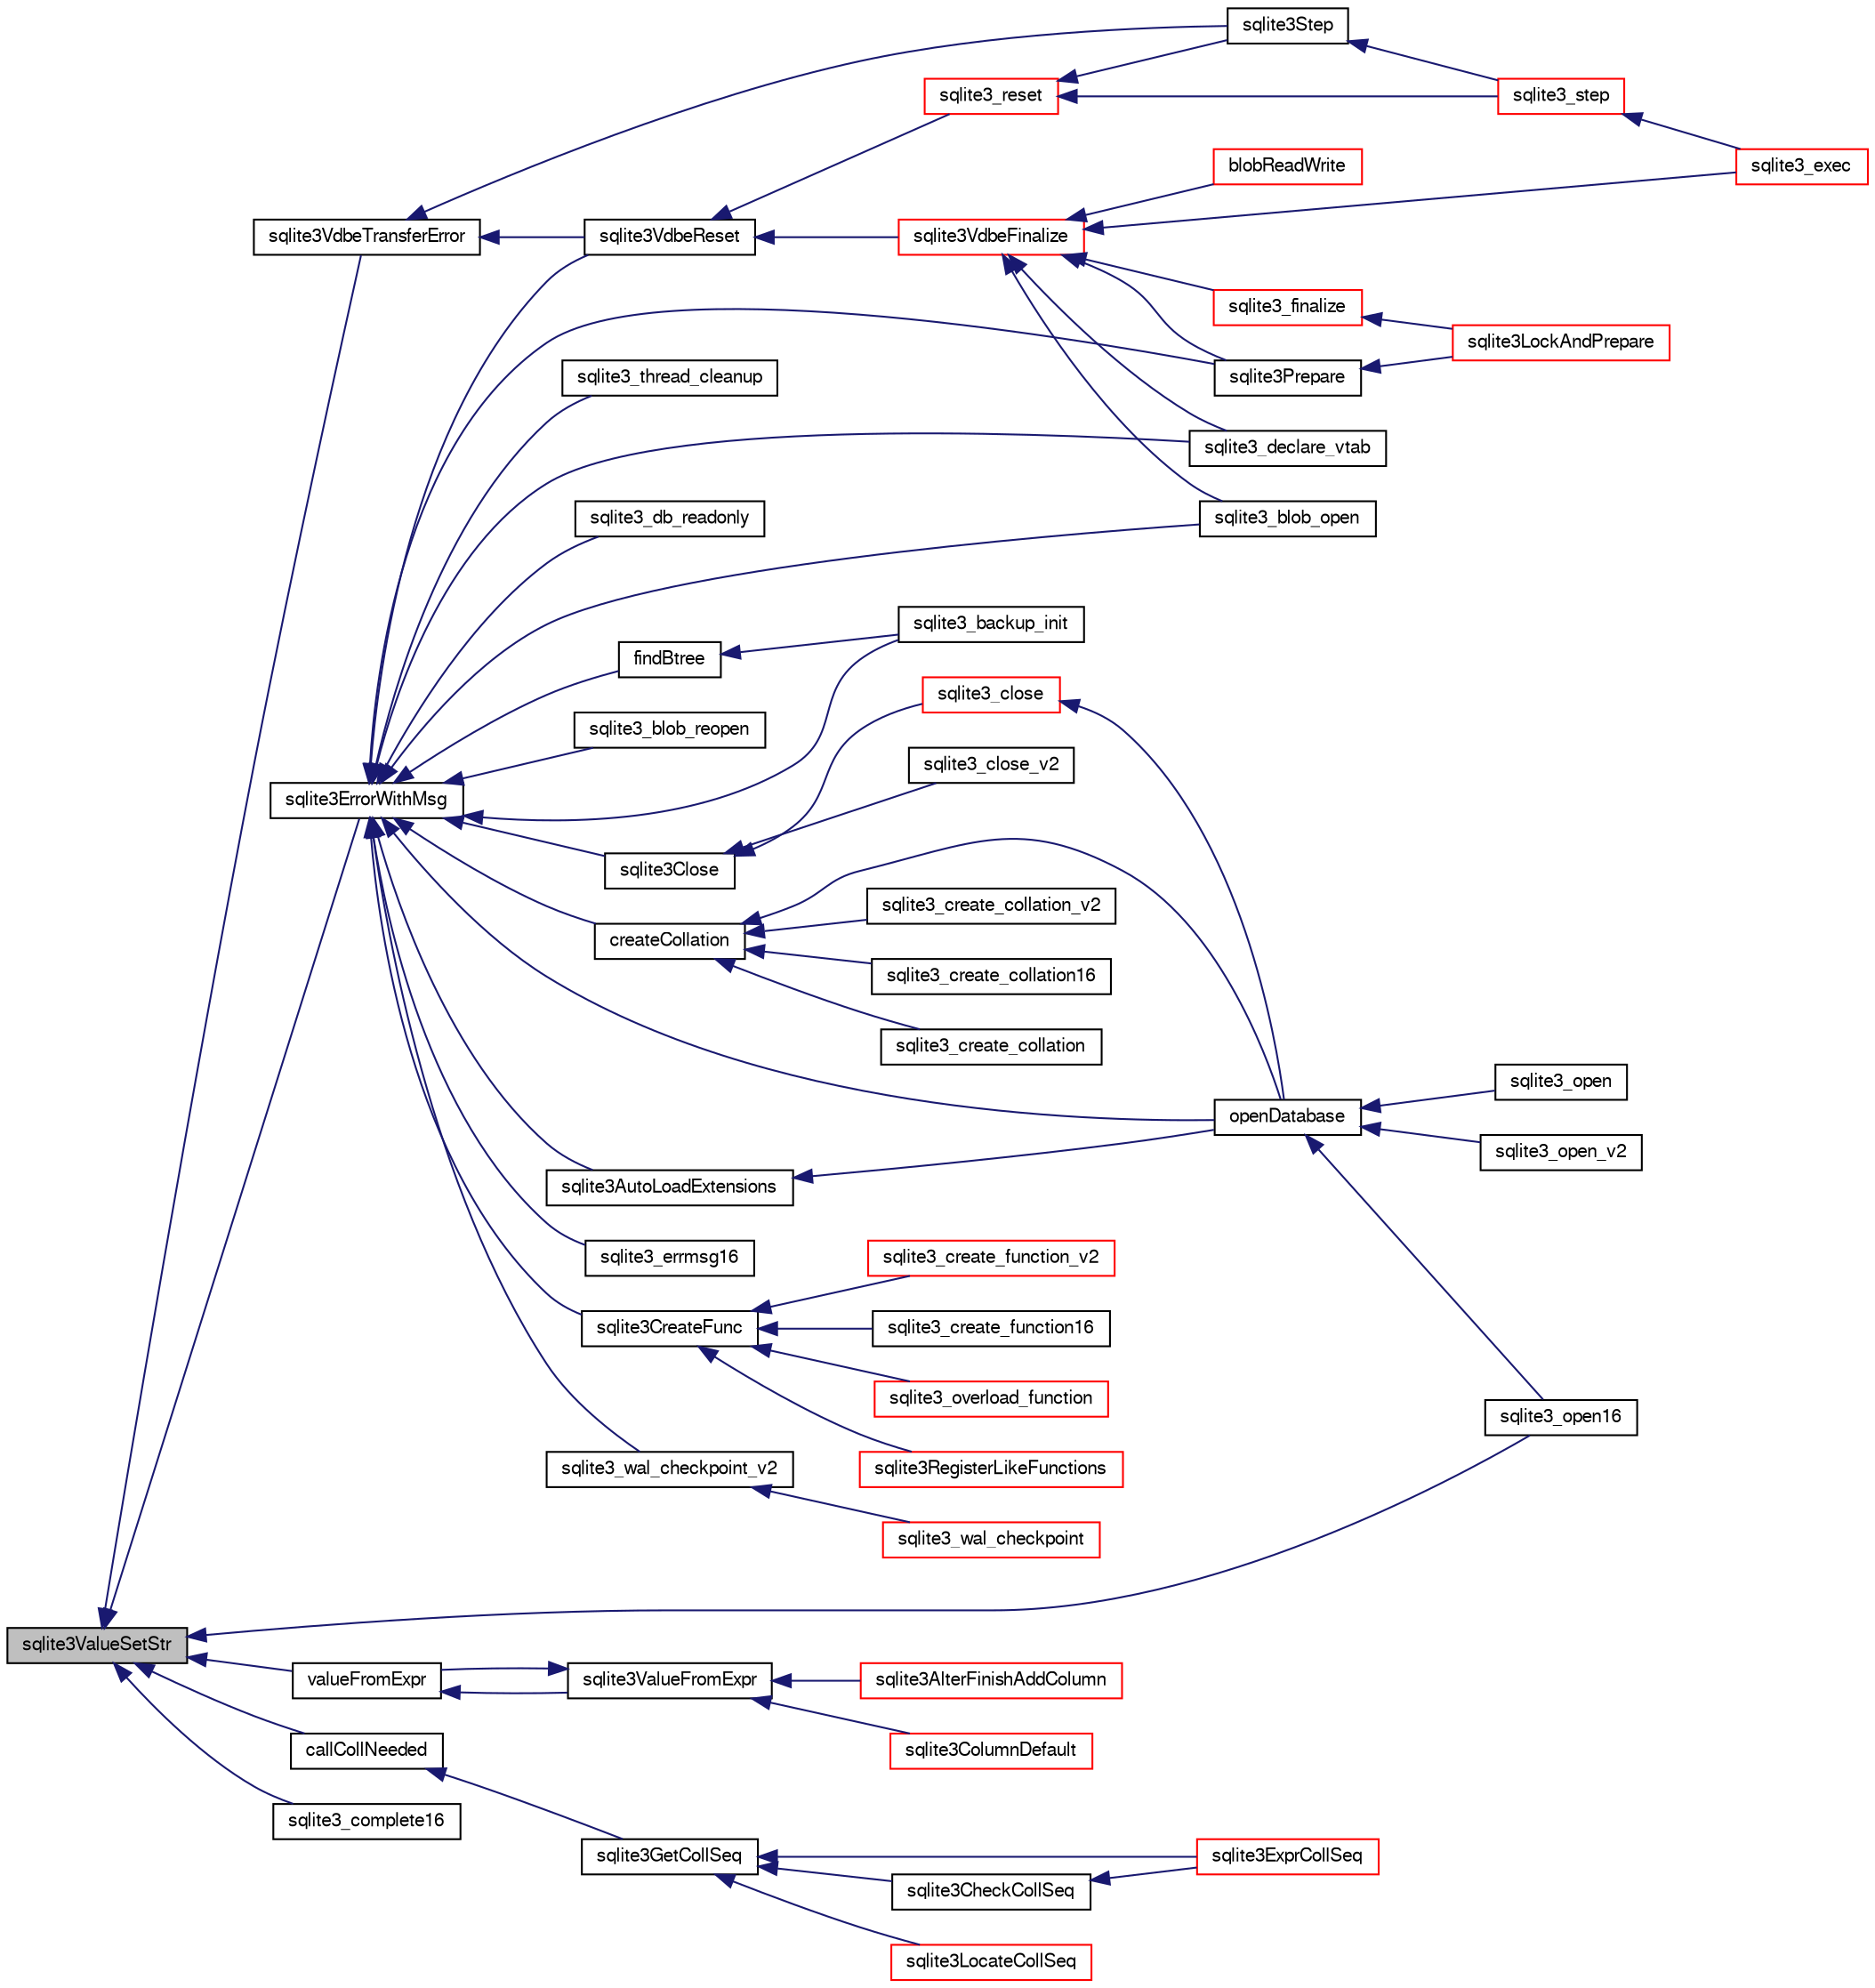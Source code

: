 digraph "sqlite3ValueSetStr"
{
  edge [fontname="FreeSans",fontsize="10",labelfontname="FreeSans",labelfontsize="10"];
  node [fontname="FreeSans",fontsize="10",shape=record];
  rankdir="LR";
  Node739492 [label="sqlite3ValueSetStr",height=0.2,width=0.4,color="black", fillcolor="grey75", style="filled", fontcolor="black"];
  Node739492 -> Node739493 [dir="back",color="midnightblue",fontsize="10",style="solid",fontname="FreeSans"];
  Node739493 [label="sqlite3ErrorWithMsg",height=0.2,width=0.4,color="black", fillcolor="white", style="filled",URL="$sqlite3_8c.html#a11feb4cd8e77d59df266587cfe1b2641"];
  Node739493 -> Node739494 [dir="back",color="midnightblue",fontsize="10",style="solid",fontname="FreeSans"];
  Node739494 [label="findBtree",height=0.2,width=0.4,color="black", fillcolor="white", style="filled",URL="$sqlite3_8c.html#ab4ee5743b77efd7f8832bf0b9315f973"];
  Node739494 -> Node739495 [dir="back",color="midnightblue",fontsize="10",style="solid",fontname="FreeSans"];
  Node739495 [label="sqlite3_backup_init",height=0.2,width=0.4,color="black", fillcolor="white", style="filled",URL="$sqlite3_8h.html#a9c9aa9e8edeb9910d93148a6621c1097"];
  Node739493 -> Node739495 [dir="back",color="midnightblue",fontsize="10",style="solid",fontname="FreeSans"];
  Node739493 -> Node739496 [dir="back",color="midnightblue",fontsize="10",style="solid",fontname="FreeSans"];
  Node739496 [label="sqlite3VdbeReset",height=0.2,width=0.4,color="black", fillcolor="white", style="filled",URL="$sqlite3_8c.html#a315a913742f7267f90d46d41446353b1"];
  Node739496 -> Node739497 [dir="back",color="midnightblue",fontsize="10",style="solid",fontname="FreeSans"];
  Node739497 [label="sqlite3VdbeFinalize",height=0.2,width=0.4,color="red", fillcolor="white", style="filled",URL="$sqlite3_8c.html#af81e0c8d03b71610d3a826469f67bbd4"];
  Node739497 -> Node739498 [dir="back",color="midnightblue",fontsize="10",style="solid",fontname="FreeSans"];
  Node739498 [label="sqlite3_finalize",height=0.2,width=0.4,color="red", fillcolor="white", style="filled",URL="$sqlite3_8h.html#a801195c0f771d40bb4be1e40f3b88945"];
  Node739498 -> Node739690 [dir="back",color="midnightblue",fontsize="10",style="solid",fontname="FreeSans"];
  Node739690 [label="sqlite3LockAndPrepare",height=0.2,width=0.4,color="red", fillcolor="white", style="filled",URL="$sqlite3_8c.html#a5db1ec5589aa2b02c6d979211a8789bd"];
  Node739497 -> Node739500 [dir="back",color="midnightblue",fontsize="10",style="solid",fontname="FreeSans"];
  Node739500 [label="sqlite3_blob_open",height=0.2,width=0.4,color="black", fillcolor="white", style="filled",URL="$sqlite3_8h.html#adb8ad839a5bdd62a43785132bc7dd518"];
  Node739497 -> Node739750 [dir="back",color="midnightblue",fontsize="10",style="solid",fontname="FreeSans"];
  Node739750 [label="blobReadWrite",height=0.2,width=0.4,color="red", fillcolor="white", style="filled",URL="$sqlite3_8c.html#a6c1d57e4337ee1b8655215c06dea4046"];
  Node739497 -> Node739526 [dir="back",color="midnightblue",fontsize="10",style="solid",fontname="FreeSans"];
  Node739526 [label="sqlite3_exec",height=0.2,width=0.4,color="red", fillcolor="white", style="filled",URL="$sqlite3_8h.html#a97487ec8150e0bcc8fa392ab8f0e24db"];
  Node739497 -> Node739689 [dir="back",color="midnightblue",fontsize="10",style="solid",fontname="FreeSans"];
  Node739689 [label="sqlite3Prepare",height=0.2,width=0.4,color="black", fillcolor="white", style="filled",URL="$sqlite3_8c.html#acb25890858d0bf4b12eb7aae569f0c7b"];
  Node739689 -> Node739690 [dir="back",color="midnightblue",fontsize="10",style="solid",fontname="FreeSans"];
  Node739497 -> Node739698 [dir="back",color="midnightblue",fontsize="10",style="solid",fontname="FreeSans"];
  Node739698 [label="sqlite3_declare_vtab",height=0.2,width=0.4,color="black", fillcolor="white", style="filled",URL="$sqlite3_8h.html#a65393c41da76ae1470a7c7f4b4aca600"];
  Node739496 -> Node739754 [dir="back",color="midnightblue",fontsize="10",style="solid",fontname="FreeSans"];
  Node739754 [label="sqlite3_reset",height=0.2,width=0.4,color="red", fillcolor="white", style="filled",URL="$sqlite3_8h.html#a758efebc2e95694959ab0e74b397984c"];
  Node739754 -> Node739506 [dir="back",color="midnightblue",fontsize="10",style="solid",fontname="FreeSans"];
  Node739506 [label="sqlite3Step",height=0.2,width=0.4,color="black", fillcolor="white", style="filled",URL="$sqlite3_8c.html#a3f2872e873e2758a4beedad1d5113554"];
  Node739506 -> Node739507 [dir="back",color="midnightblue",fontsize="10",style="solid",fontname="FreeSans"];
  Node739507 [label="sqlite3_step",height=0.2,width=0.4,color="red", fillcolor="white", style="filled",URL="$sqlite3_8h.html#ac1e491ce36b7471eb28387f7d3c74334"];
  Node739507 -> Node739526 [dir="back",color="midnightblue",fontsize="10",style="solid",fontname="FreeSans"];
  Node739754 -> Node739507 [dir="back",color="midnightblue",fontsize="10",style="solid",fontname="FreeSans"];
  Node739493 -> Node739500 [dir="back",color="midnightblue",fontsize="10",style="solid",fontname="FreeSans"];
  Node739493 -> Node739501 [dir="back",color="midnightblue",fontsize="10",style="solid",fontname="FreeSans"];
  Node739501 [label="sqlite3_blob_reopen",height=0.2,width=0.4,color="black", fillcolor="white", style="filled",URL="$sqlite3_8h.html#abc77c24fdc0150138490359a94360f7e"];
  Node739493 -> Node739755 [dir="back",color="midnightblue",fontsize="10",style="solid",fontname="FreeSans"];
  Node739755 [label="sqlite3AutoLoadExtensions",height=0.2,width=0.4,color="black", fillcolor="white", style="filled",URL="$sqlite3_8c.html#acefd619cbbfb843d294ec4862b0b5b43"];
  Node739755 -> Node739724 [dir="back",color="midnightblue",fontsize="10",style="solid",fontname="FreeSans"];
  Node739724 [label="openDatabase",height=0.2,width=0.4,color="black", fillcolor="white", style="filled",URL="$sqlite3_8c.html#a6a9c3bc3a64234e863413f41db473758"];
  Node739724 -> Node739725 [dir="back",color="midnightblue",fontsize="10",style="solid",fontname="FreeSans"];
  Node739725 [label="sqlite3_open",height=0.2,width=0.4,color="black", fillcolor="white", style="filled",URL="$sqlite3_8h.html#a97ba966ed1acc38409786258268f5f71"];
  Node739724 -> Node739726 [dir="back",color="midnightblue",fontsize="10",style="solid",fontname="FreeSans"];
  Node739726 [label="sqlite3_open_v2",height=0.2,width=0.4,color="black", fillcolor="white", style="filled",URL="$sqlite3_8h.html#a140fe275b6975dc867cea50a65a217c4"];
  Node739724 -> Node739727 [dir="back",color="midnightblue",fontsize="10",style="solid",fontname="FreeSans"];
  Node739727 [label="sqlite3_open16",height=0.2,width=0.4,color="black", fillcolor="white", style="filled",URL="$sqlite3_8h.html#adbc401bb96713f32e553db32f6f3ca33"];
  Node739493 -> Node739689 [dir="back",color="midnightblue",fontsize="10",style="solid",fontname="FreeSans"];
  Node739493 -> Node739698 [dir="back",color="midnightblue",fontsize="10",style="solid",fontname="FreeSans"];
  Node739493 -> Node739720 [dir="back",color="midnightblue",fontsize="10",style="solid",fontname="FreeSans"];
  Node739720 [label="sqlite3Close",height=0.2,width=0.4,color="black", fillcolor="white", style="filled",URL="$sqlite3_8c.html#aa9f2e73837bba8d721dbde0964ffce11"];
  Node739720 -> Node739721 [dir="back",color="midnightblue",fontsize="10",style="solid",fontname="FreeSans"];
  Node739721 [label="sqlite3_close",height=0.2,width=0.4,color="red", fillcolor="white", style="filled",URL="$sqlite3_8h.html#ac43c9032fc6ef3b2a231dc3a9fa44b2d"];
  Node739721 -> Node739724 [dir="back",color="midnightblue",fontsize="10",style="solid",fontname="FreeSans"];
  Node739720 -> Node739728 [dir="back",color="midnightblue",fontsize="10",style="solid",fontname="FreeSans"];
  Node739728 [label="sqlite3_close_v2",height=0.2,width=0.4,color="black", fillcolor="white", style="filled",URL="$sqlite3_8h.html#ad2cb8462eaba28b4c8410ef55a4282b4"];
  Node739493 -> Node739756 [dir="back",color="midnightblue",fontsize="10",style="solid",fontname="FreeSans"];
  Node739756 [label="sqlite3CreateFunc",height=0.2,width=0.4,color="black", fillcolor="white", style="filled",URL="$sqlite3_8c.html#a686d432574e951a7205c7fe113c93fe2"];
  Node739756 -> Node739757 [dir="back",color="midnightblue",fontsize="10",style="solid",fontname="FreeSans"];
  Node739757 [label="sqlite3RegisterLikeFunctions",height=0.2,width=0.4,color="red", fillcolor="white", style="filled",URL="$sqlite3_8c.html#a8d807e0e5709528765edfc75696dbdb5"];
  Node739756 -> Node739758 [dir="back",color="midnightblue",fontsize="10",style="solid",fontname="FreeSans"];
  Node739758 [label="sqlite3_create_function_v2",height=0.2,width=0.4,color="red", fillcolor="white", style="filled",URL="$sqlite3_8h.html#aea30a470c3e6fcd38c0399fd348ce7c2"];
  Node739756 -> Node739760 [dir="back",color="midnightblue",fontsize="10",style="solid",fontname="FreeSans"];
  Node739760 [label="sqlite3_create_function16",height=0.2,width=0.4,color="black", fillcolor="white", style="filled",URL="$sqlite3_8h.html#a8751bf4e2e9dbc53f2df8c00a53b3ace"];
  Node739756 -> Node739761 [dir="back",color="midnightblue",fontsize="10",style="solid",fontname="FreeSans"];
  Node739761 [label="sqlite3_overload_function",height=0.2,width=0.4,color="red", fillcolor="white", style="filled",URL="$sqlite3_8h.html#a03692933621e0b16a4a02e1e426cf318"];
  Node739493 -> Node739763 [dir="back",color="midnightblue",fontsize="10",style="solid",fontname="FreeSans"];
  Node739763 [label="sqlite3_wal_checkpoint_v2",height=0.2,width=0.4,color="black", fillcolor="white", style="filled",URL="$sqlite3_8h.html#a074441ba2d0426a8684cc2d379e74163"];
  Node739763 -> Node739764 [dir="back",color="midnightblue",fontsize="10",style="solid",fontname="FreeSans"];
  Node739764 [label="sqlite3_wal_checkpoint",height=0.2,width=0.4,color="red", fillcolor="white", style="filled",URL="$sqlite3_8h.html#a5256a357264a12d3935888280d4b8fa0"];
  Node739493 -> Node739767 [dir="back",color="midnightblue",fontsize="10",style="solid",fontname="FreeSans"];
  Node739767 [label="sqlite3_errmsg16",height=0.2,width=0.4,color="black", fillcolor="white", style="filled",URL="$sqlite3_8h.html#afec1ef428d2c340883f6bf18bac5fe6d"];
  Node739493 -> Node739768 [dir="back",color="midnightblue",fontsize="10",style="solid",fontname="FreeSans"];
  Node739768 [label="createCollation",height=0.2,width=0.4,color="black", fillcolor="white", style="filled",URL="$sqlite3_8c.html#a29def4ce28811a857e968b3f238d2dd1"];
  Node739768 -> Node739724 [dir="back",color="midnightblue",fontsize="10",style="solid",fontname="FreeSans"];
  Node739768 -> Node739769 [dir="back",color="midnightblue",fontsize="10",style="solid",fontname="FreeSans"];
  Node739769 [label="sqlite3_create_collation",height=0.2,width=0.4,color="black", fillcolor="white", style="filled",URL="$sqlite3_8h.html#ae16a68d17915d0f18ab05ee246f54d0d"];
  Node739768 -> Node739770 [dir="back",color="midnightblue",fontsize="10",style="solid",fontname="FreeSans"];
  Node739770 [label="sqlite3_create_collation_v2",height=0.2,width=0.4,color="black", fillcolor="white", style="filled",URL="$sqlite3_8h.html#acf133d2ce646b13fd95ca84940e34102"];
  Node739768 -> Node739771 [dir="back",color="midnightblue",fontsize="10",style="solid",fontname="FreeSans"];
  Node739771 [label="sqlite3_create_collation16",height=0.2,width=0.4,color="black", fillcolor="white", style="filled",URL="$sqlite3_8h.html#a445eeb90caf851d2c8e329142a5ee906"];
  Node739493 -> Node739724 [dir="back",color="midnightblue",fontsize="10",style="solid",fontname="FreeSans"];
  Node739493 -> Node739627 [dir="back",color="midnightblue",fontsize="10",style="solid",fontname="FreeSans"];
  Node739627 [label="sqlite3_thread_cleanup",height=0.2,width=0.4,color="black", fillcolor="white", style="filled",URL="$sqlite3_8h.html#a34980c829db84f02e1a1599063469f06"];
  Node739493 -> Node739772 [dir="back",color="midnightblue",fontsize="10",style="solid",fontname="FreeSans"];
  Node739772 [label="sqlite3_db_readonly",height=0.2,width=0.4,color="black", fillcolor="white", style="filled",URL="$sqlite3_8h.html#a96c378e7022e7a8a375e23f7fc662cdd"];
  Node739492 -> Node739773 [dir="back",color="midnightblue",fontsize="10",style="solid",fontname="FreeSans"];
  Node739773 [label="valueFromExpr",height=0.2,width=0.4,color="black", fillcolor="white", style="filled",URL="$sqlite3_8c.html#a08f91b27c0189e8b5bcdea6537466b7c"];
  Node739773 -> Node739774 [dir="back",color="midnightblue",fontsize="10",style="solid",fontname="FreeSans"];
  Node739774 [label="sqlite3ValueFromExpr",height=0.2,width=0.4,color="black", fillcolor="white", style="filled",URL="$sqlite3_8c.html#af103c812684544760641a1cd4d9745df"];
  Node739774 -> Node739773 [dir="back",color="midnightblue",fontsize="10",style="solid",fontname="FreeSans"];
  Node739774 -> Node739679 [dir="back",color="midnightblue",fontsize="10",style="solid",fontname="FreeSans"];
  Node739679 [label="sqlite3AlterFinishAddColumn",height=0.2,width=0.4,color="red", fillcolor="white", style="filled",URL="$sqlite3_8c.html#a392e1e5be904b01216faae16a77c2c31"];
  Node739774 -> Node739775 [dir="back",color="midnightblue",fontsize="10",style="solid",fontname="FreeSans"];
  Node739775 [label="sqlite3ColumnDefault",height=0.2,width=0.4,color="red", fillcolor="white", style="filled",URL="$sqlite3_8c.html#a59f47949957801afdf53735549eacc7d"];
  Node739492 -> Node739779 [dir="back",color="midnightblue",fontsize="10",style="solid",fontname="FreeSans"];
  Node739779 [label="sqlite3VdbeTransferError",height=0.2,width=0.4,color="black", fillcolor="white", style="filled",URL="$sqlite3_8c.html#aaf4a567b51602bb6d7bb150e6c72de69"];
  Node739779 -> Node739496 [dir="back",color="midnightblue",fontsize="10",style="solid",fontname="FreeSans"];
  Node739779 -> Node739506 [dir="back",color="midnightblue",fontsize="10",style="solid",fontname="FreeSans"];
  Node739492 -> Node739780 [dir="back",color="midnightblue",fontsize="10",style="solid",fontname="FreeSans"];
  Node739780 [label="callCollNeeded",height=0.2,width=0.4,color="black", fillcolor="white", style="filled",URL="$sqlite3_8c.html#a4b69d70c8956d161ab4ec05d87ae1054"];
  Node739780 -> Node739781 [dir="back",color="midnightblue",fontsize="10",style="solid",fontname="FreeSans"];
  Node739781 [label="sqlite3GetCollSeq",height=0.2,width=0.4,color="black", fillcolor="white", style="filled",URL="$sqlite3_8c.html#a4ed2e10e20f9616894d068c6c73c3134"];
  Node739781 -> Node739782 [dir="back",color="midnightblue",fontsize="10",style="solid",fontname="FreeSans"];
  Node739782 [label="sqlite3ExprCollSeq",height=0.2,width=0.4,color="red", fillcolor="white", style="filled",URL="$sqlite3_8c.html#af36e271ed5ce13d4f2d088a766529574"];
  Node739781 -> Node739800 [dir="back",color="midnightblue",fontsize="10",style="solid",fontname="FreeSans"];
  Node739800 [label="sqlite3LocateCollSeq",height=0.2,width=0.4,color="red", fillcolor="white", style="filled",URL="$sqlite3_8c.html#a7dda1703fcf97a8e9a556697976c90af"];
  Node739781 -> Node739811 [dir="back",color="midnightblue",fontsize="10",style="solid",fontname="FreeSans"];
  Node739811 [label="sqlite3CheckCollSeq",height=0.2,width=0.4,color="black", fillcolor="white", style="filled",URL="$sqlite3_8c.html#aaf12fc8e392ea73879ac89207623d813"];
  Node739811 -> Node739782 [dir="back",color="midnightblue",fontsize="10",style="solid",fontname="FreeSans"];
  Node739492 -> Node739812 [dir="back",color="midnightblue",fontsize="10",style="solid",fontname="FreeSans"];
  Node739812 [label="sqlite3_complete16",height=0.2,width=0.4,color="black", fillcolor="white", style="filled",URL="$sqlite3_8h.html#a3260341c2ef82787acca48414a1d03a1"];
  Node739492 -> Node739727 [dir="back",color="midnightblue",fontsize="10",style="solid",fontname="FreeSans"];
}
